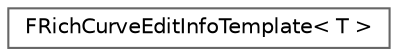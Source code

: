 digraph "Graphical Class Hierarchy"
{
 // INTERACTIVE_SVG=YES
 // LATEX_PDF_SIZE
  bgcolor="transparent";
  edge [fontname=Helvetica,fontsize=10,labelfontname=Helvetica,labelfontsize=10];
  node [fontname=Helvetica,fontsize=10,shape=box,height=0.2,width=0.4];
  rankdir="LR";
  Node0 [id="Node000000",label="FRichCurveEditInfoTemplate\< T \>",height=0.2,width=0.4,color="grey40", fillcolor="white", style="filled",URL="$de/dff/structFRichCurveEditInfoTemplate.html",tooltip="Info about a curve to be edited."];
}

